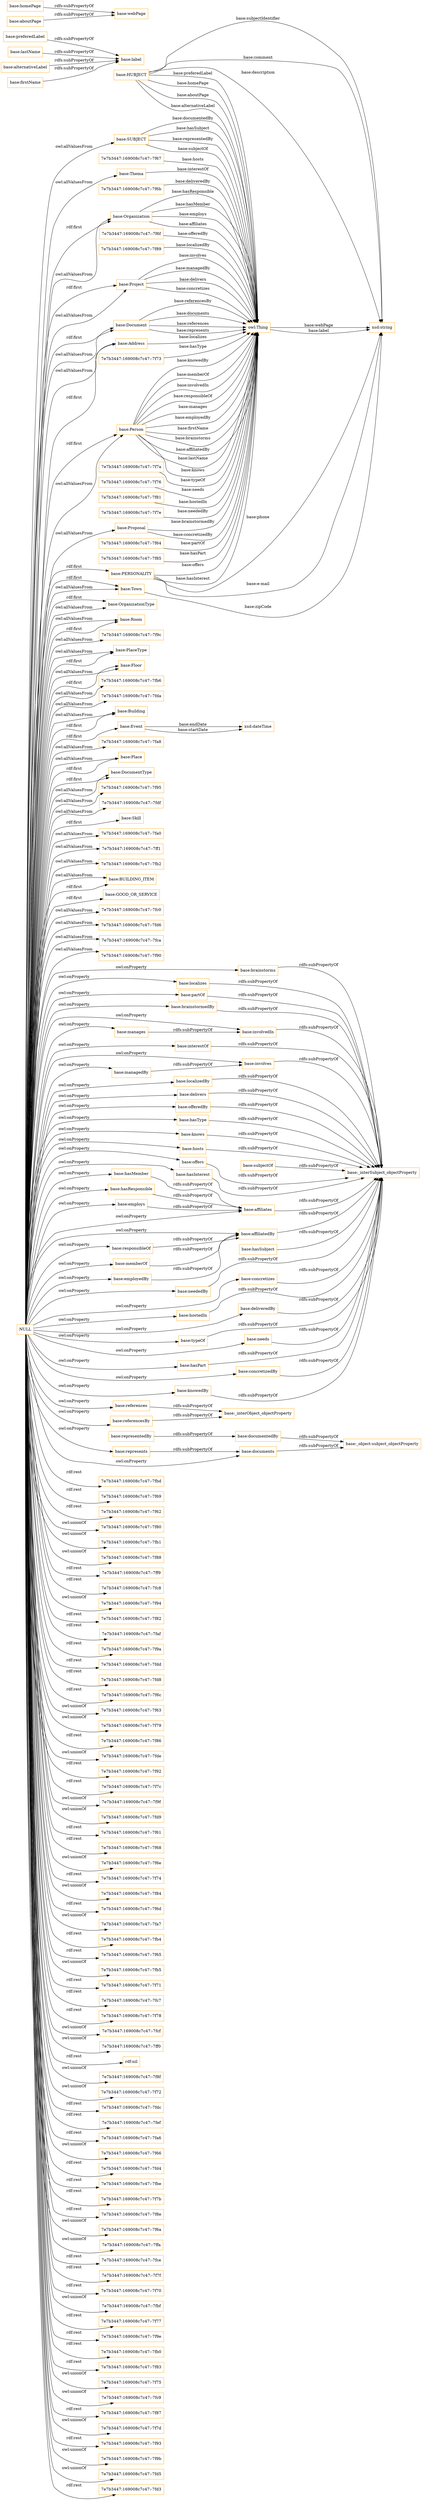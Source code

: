 digraph ar2dtool_diagram { 
rankdir=LR;
size="1501"
node [shape = rectangle, color="orange"]; "7e7b3447:169008c7c47:-7f85" "base:OrganizationType" "base:Room" "7e7b3447:169008c7c47:-7f9c" "base:PlaceType" "base:Project" "base:Floor" "7e7b3447:169008c7c47:-7fb6" "base:Town" "base:Document" "7e7b3447:169008c7c47:-7f67" "base:Thema" "7e7b3447:169008c7c47:-7fda" "7e7b3447:169008c7c47:-7f6b" "base:Building" "base:Organization" "7e7b3447:169008c7c47:-7f6f" "7e7b3447:169008c7c47:-7f89" "base:PERSONALITY" "base:Event" "7e7b3447:169008c7c47:-7fa8" "base:Place" "base:DocumentType" "base:Address" "7e7b3447:169008c7c47:-7f73" "7e7b3447:169008c7c47:-7f95" "base:Person" "7e7b3447:169008c7c47:-7fdf" "7e7b3447:169008c7c47:-7f7a" "7e7b3447:169008c7c47:-7f76" "7e7b3447:169008c7c47:-7f81" "base:Skill" "7e7b3447:169008c7c47:-7fa0" "7e7b3447:169008c7c47:-7f7e" "base:Proposal" "base:HUBJECT" "7e7b3447:169008c7c47:-7f64" "7e7b3447:169008c7c47:-7ff1" "7e7b3447:169008c7c47:-7fb2" "base:BUILDING_ITEM" "base:GOOD_OR_SERVICE" "7e7b3447:169008c7c47:-7fc0" "7e7b3447:169008c7c47:-7fd6" "7e7b3447:169008c7c47:-7fca" "base:SUBJECT" "7e7b3447:169008c7c47:-7f90" ; /*classes style*/
	"base:partOf" -> "base:_interSubject_objectProperty" [ label = "rdfs:subPropertyOf" ];
	"base:brainstormedBy" -> "base:_interSubject_objectProperty" [ label = "rdfs:subPropertyOf" ];
	"base:manages" -> "base:involvedIn" [ label = "rdfs:subPropertyOf" ];
	"base:involvedIn" -> "base:_interSubject_objectProperty" [ label = "rdfs:subPropertyOf" ];
	"base:preferedLabel" -> "base:label" [ label = "rdfs:subPropertyOf" ];
	"base:interestOf" -> "base:_interSubject_objectProperty" [ label = "rdfs:subPropertyOf" ];
	"base:managedBy" -> "base:involves" [ label = "rdfs:subPropertyOf" ];
	"base:localizedBy" -> "base:_interSubject_objectProperty" [ label = "rdfs:subPropertyOf" ];
	"base:lastName" -> "base:label" [ label = "rdfs:subPropertyOf" ];
	"base:delivers" -> "base:_interSubject_objectProperty" [ label = "rdfs:subPropertyOf" ];
	"base:homePage" -> "base:webPage" [ label = "rdfs:subPropertyOf" ];
	"base:offeredBy" -> "base:_interSubject_objectProperty" [ label = "rdfs:subPropertyOf" ];
	"base:hasType" -> "base:_interSubject_objectProperty" [ label = "rdfs:subPropertyOf" ];
	"base:knows" -> "base:_interSubject_objectProperty" [ label = "rdfs:subPropertyOf" ];
	"base:alternativeLabel" -> "base:label" [ label = "rdfs:subPropertyOf" ];
	"base:referencesBy" -> "base:_interObject_objectProperty" [ label = "rdfs:subPropertyOf" ];
	"base:representedBy" -> "base:documentedBy" [ label = "rdfs:subPropertyOf" ];
	"base:hosts" -> "base:_interSubject_objectProperty" [ label = "rdfs:subPropertyOf" ];
	"base:subjectOf" -> "base:_interSubject_objectProperty" [ label = "rdfs:subPropertyOf" ];
	"base:documents" -> "base:_object-subject_objectProperty" [ label = "rdfs:subPropertyOf" ];
	"base:offers" -> "base:_interSubject_objectProperty" [ label = "rdfs:subPropertyOf" ];
	"base:documentedBy" -> "base:_object-subject_objectProperty" [ label = "rdfs:subPropertyOf" ];
	"base:hasInterest" -> "base:_interSubject_objectProperty" [ label = "rdfs:subPropertyOf" ];
	"base:affiliates" -> "base:_interSubject_objectProperty" [ label = "rdfs:subPropertyOf" ];
	"base:employedBy" -> "base:affiliatedBy" [ label = "rdfs:subPropertyOf" ];
	"base:aboutPage" -> "base:webPage" [ label = "rdfs:subPropertyOf" ];
	"base:affiliatedBy" -> "base:_interSubject_objectProperty" [ label = "rdfs:subPropertyOf" ];
	"base:hasSubject" -> "base:_interSubject_objectProperty" [ label = "rdfs:subPropertyOf" ];
	"NULL" -> "base:managedBy" [ label = "owl:onProperty" ];
	"NULL" -> "7e7b3447:169008c7c47:-7fbd" [ label = "rdf:rest" ];
	"NULL" -> "7e7b3447:169008c7c47:-7f69" [ label = "rdf:rest" ];
	"NULL" -> "7e7b3447:169008c7c47:-7f62" [ label = "rdf:rest" ];
	"NULL" -> "base:hosts" [ label = "owl:onProperty" ];
	"NULL" -> "7e7b3447:169008c7c47:-7f80" [ label = "owl:unionOf" ];
	"NULL" -> "base:BUILDING_ITEM" [ label = "rdf:first" ];
	"NULL" -> "base:localizedBy" [ label = "owl:onProperty" ];
	"NULL" -> "base:Thema" [ label = "owl:allValuesFrom" ];
	"NULL" -> "base:neededBy" [ label = "owl:onProperty" ];
	"NULL" -> "base:represents" [ label = "owl:onProperty" ];
	"NULL" -> "base:concretizes" [ label = "owl:onProperty" ];
	"NULL" -> "7e7b3447:169008c7c47:-7f9c" [ label = "owl:allValuesFrom" ];
	"NULL" -> "7e7b3447:169008c7c47:-7fb1" [ label = "owl:unionOf" ];
	"NULL" -> "7e7b3447:169008c7c47:-7f88" [ label = "owl:unionOf" ];
	"NULL" -> "7e7b3447:169008c7c47:-7ff9" [ label = "rdf:rest" ];
	"NULL" -> "7e7b3447:169008c7c47:-7fc8" [ label = "rdf:rest" ];
	"NULL" -> "7e7b3447:169008c7c47:-7fa8" [ label = "owl:allValuesFrom" ];
	"NULL" -> "base:referencesBy" [ label = "owl:onProperty" ];
	"NULL" -> "base:BUILDING_ITEM" [ label = "owl:allValuesFrom" ];
	"NULL" -> "base:Document" [ label = "owl:allValuesFrom" ];
	"NULL" -> "base:affiliatedBy" [ label = "owl:onProperty" ];
	"NULL" -> "base:Project" [ label = "owl:allValuesFrom" ];
	"NULL" -> "7e7b3447:169008c7c47:-7f90" [ label = "owl:allValuesFrom" ];
	"NULL" -> "base:Skill" [ label = "rdf:first" ];
	"NULL" -> "7e7b3447:169008c7c47:-7f94" [ label = "owl:unionOf" ];
	"NULL" -> "base:knows" [ label = "owl:onProperty" ];
	"NULL" -> "base:OrganizationType" [ label = "owl:allValuesFrom" ];
	"NULL" -> "7e7b3447:169008c7c47:-7fb6" [ label = "owl:allValuesFrom" ];
	"NULL" -> "7e7b3447:169008c7c47:-7f82" [ label = "rdf:rest" ];
	"NULL" -> "base:responsibleOf" [ label = "owl:onProperty" ];
	"NULL" -> "7e7b3447:169008c7c47:-7faf" [ label = "rdf:rest" ];
	"NULL" -> "base:offers" [ label = "owl:onProperty" ];
	"NULL" -> "7e7b3447:169008c7c47:-7f9a" [ label = "rdf:rest" ];
	"NULL" -> "7e7b3447:169008c7c47:-7fdd" [ label = "rdf:rest" ];
	"NULL" -> "7e7b3447:169008c7c47:-7fd8" [ label = "rdf:rest" ];
	"NULL" -> "7e7b3447:169008c7c47:-7f6c" [ label = "rdf:rest" ];
	"NULL" -> "7e7b3447:169008c7c47:-7f63" [ label = "owl:unionOf" ];
	"NULL" -> "7e7b3447:169008c7c47:-7f79" [ label = "owl:unionOf" ];
	"NULL" -> "base:Room" [ label = "rdf:first" ];
	"NULL" -> "7e7b3447:169008c7c47:-7f86" [ label = "rdf:rest" ];
	"NULL" -> "7e7b3447:169008c7c47:-7fde" [ label = "owl:unionOf" ];
	"NULL" -> "7e7b3447:169008c7c47:-7f92" [ label = "rdf:rest" ];
	"NULL" -> "base:hostedIn" [ label = "owl:onProperty" ];
	"NULL" -> "base:hasMember" [ label = "owl:onProperty" ];
	"NULL" -> "7e7b3447:169008c7c47:-7fa0" [ label = "owl:allValuesFrom" ];
	"NULL" -> "base:Town" [ label = "owl:allValuesFrom" ];
	"NULL" -> "7e7b3447:169008c7c47:-7fdf" [ label = "owl:allValuesFrom" ];
	"NULL" -> "base:PlaceType" [ label = "rdf:first" ];
	"NULL" -> "base:Organization" [ label = "rdf:first" ];
	"NULL" -> "7e7b3447:169008c7c47:-7f7c" [ label = "rdf:rest" ];
	"NULL" -> "7e7b3447:169008c7c47:-7f9f" [ label = "owl:unionOf" ];
	"NULL" -> "7e7b3447:169008c7c47:-7fda" [ label = "owl:allValuesFrom" ];
	"NULL" -> "7e7b3447:169008c7c47:-7fd9" [ label = "owl:unionOf" ];
	"NULL" -> "7e7b3447:169008c7c47:-7f61" [ label = "rdf:rest" ];
	"NULL" -> "7e7b3447:169008c7c47:-7f68" [ label = "rdf:rest" ];
	"NULL" -> "base:Proposal" [ label = "owl:allValuesFrom" ];
	"NULL" -> "base:Floor" [ label = "rdf:first" ];
	"NULL" -> "7e7b3447:169008c7c47:-7f6e" [ label = "owl:unionOf" ];
	"NULL" -> "7e7b3447:169008c7c47:-7f74" [ label = "rdf:rest" ];
	"NULL" -> "7e7b3447:169008c7c47:-7f84" [ label = "owl:unionOf" ];
	"NULL" -> "7e7b3447:169008c7c47:-7f6d" [ label = "rdf:rest" ];
	"NULL" -> "7e7b3447:169008c7c47:-7fa7" [ label = "owl:unionOf" ];
	"NULL" -> "7e7b3447:169008c7c47:-7fb4" [ label = "rdf:rest" ];
	"NULL" -> "7e7b3447:169008c7c47:-7f65" [ label = "rdf:rest" ];
	"NULL" -> "base:DocumentType" [ label = "owl:allValuesFrom" ];
	"NULL" -> "base:delivers" [ label = "owl:onProperty" ];
	"NULL" -> "base:involvedIn" [ label = "owl:onProperty" ];
	"NULL" -> "base:deliveredBy" [ label = "owl:onProperty" ];
	"NULL" -> "7e7b3447:169008c7c47:-7fb5" [ label = "owl:unionOf" ];
	"NULL" -> "7e7b3447:169008c7c47:-7f71" [ label = "rdf:rest" ];
	"NULL" -> "7e7b3447:169008c7c47:-7fc7" [ label = "rdf:rest" ];
	"NULL" -> "base:manages" [ label = "owl:onProperty" ];
	"NULL" -> "7e7b3447:169008c7c47:-7f78" [ label = "rdf:rest" ];
	"NULL" -> "base:partOf" [ label = "owl:onProperty" ];
	"NULL" -> "base:DocumentType" [ label = "rdf:first" ];
	"NULL" -> "base:Place" [ label = "rdf:first" ];
	"NULL" -> "base:employedBy" [ label = "owl:onProperty" ];
	"NULL" -> "base:typeOf" [ label = "owl:onProperty" ];
	"NULL" -> "7e7b3447:169008c7c47:-7fcf" [ label = "owl:unionOf" ];
	"NULL" -> "base:Person" [ label = "rdf:first" ];
	"NULL" -> "7e7b3447:169008c7c47:-7ff0" [ label = "owl:unionOf" ];
	"NULL" -> "rdf:nil" [ label = "rdf:rest" ];
	"NULL" -> "base:needs" [ label = "owl:onProperty" ];
	"NULL" -> "base:hasInterest" [ label = "owl:onProperty" ];
	"NULL" -> "base:Town" [ label = "rdf:first" ];
	"NULL" -> "base:documents" [ label = "owl:onProperty" ];
	"NULL" -> "7e7b3447:169008c7c47:-7ff1" [ label = "owl:allValuesFrom" ];
	"NULL" -> "base:hasPart" [ label = "owl:onProperty" ];
	"NULL" -> "base:concretizedBy" [ label = "owl:onProperty" ];
	"NULL" -> "7e7b3447:169008c7c47:-7f8f" [ label = "owl:unionOf" ];
	"NULL" -> "7e7b3447:169008c7c47:-7f72" [ label = "owl:unionOf" ];
	"NULL" -> "base:interestOf" [ label = "owl:onProperty" ];
	"NULL" -> "base:Organization" [ label = "owl:allValuesFrom" ];
	"NULL" -> "7e7b3447:169008c7c47:-7fdc" [ label = "rdf:rest" ];
	"NULL" -> "7e7b3447:169008c7c47:-7fb2" [ label = "owl:allValuesFrom" ];
	"NULL" -> "base:OrganizationType" [ label = "rdf:first" ];
	"NULL" -> "base:involves" [ label = "owl:onProperty" ];
	"NULL" -> "base:hasType" [ label = "owl:onProperty" ];
	"NULL" -> "base:GOOD_OR_SERVICE" [ label = "rdf:first" ];
	"NULL" -> "7e7b3447:169008c7c47:-7fef" [ label = "rdf:rest" ];
	"NULL" -> "7e7b3447:169008c7c47:-7fa6" [ label = "rdf:rest" ];
	"NULL" -> "base:Event" [ label = "rdf:first" ];
	"NULL" -> "7e7b3447:169008c7c47:-7f66" [ label = "owl:unionOf" ];
	"NULL" -> "7e7b3447:169008c7c47:-7fd4" [ label = "rdf:rest" ];
	"NULL" -> "base:PERSONALITY" [ label = "rdf:first" ];
	"NULL" -> "base:knowedBy" [ label = "owl:onProperty" ];
	"NULL" -> "base:hasResponsible" [ label = "owl:onProperty" ];
	"NULL" -> "7e7b3447:169008c7c47:-7fbe" [ label = "rdf:rest" ];
	"NULL" -> "base:Floor" [ label = "owl:allValuesFrom" ];
	"NULL" -> "base:Room" [ label = "owl:allValuesFrom" ];
	"NULL" -> "7e7b3447:169008c7c47:-7fc0" [ label = "owl:allValuesFrom" ];
	"NULL" -> "7e7b3447:169008c7c47:-7f7b" [ label = "rdf:rest" ];
	"NULL" -> "base:Document" [ label = "rdf:first" ];
	"NULL" -> "base:Project" [ label = "rdf:first" ];
	"NULL" -> "base:employs" [ label = "owl:onProperty" ];
	"NULL" -> "base:Person" [ label = "owl:allValuesFrom" ];
	"NULL" -> "base:PlaceType" [ label = "owl:allValuesFrom" ];
	"NULL" -> "7e7b3447:169008c7c47:-7f8e" [ label = "rdf:rest" ];
	"NULL" -> "7e7b3447:169008c7c47:-7fd6" [ label = "owl:allValuesFrom" ];
	"NULL" -> "7e7b3447:169008c7c47:-7f6a" [ label = "owl:unionOf" ];
	"NULL" -> "7e7b3447:169008c7c47:-7ffa" [ label = "owl:unionOf" ];
	"NULL" -> "base:Place" [ label = "owl:allValuesFrom" ];
	"NULL" -> "base:brainstorms" [ label = "owl:onProperty" ];
	"NULL" -> "base:Address" [ label = "owl:allValuesFrom" ];
	"NULL" -> "base:memberOf" [ label = "owl:onProperty" ];
	"NULL" -> "7e7b3447:169008c7c47:-7fce" [ label = "rdf:rest" ];
	"NULL" -> "7e7b3447:169008c7c47:-7f7f" [ label = "rdf:rest" ];
	"NULL" -> "7e7b3447:169008c7c47:-7f70" [ label = "rdf:rest" ];
	"NULL" -> "7e7b3447:169008c7c47:-7fbf" [ label = "owl:unionOf" ];
	"NULL" -> "base:offeredBy" [ label = "owl:onProperty" ];
	"NULL" -> "7e7b3447:169008c7c47:-7f77" [ label = "rdf:rest" ];
	"NULL" -> "7e7b3447:169008c7c47:-7f9e" [ label = "rdf:rest" ];
	"NULL" -> "base:localizes" [ label = "owl:onProperty" ];
	"NULL" -> "7e7b3447:169008c7c47:-7f95" [ label = "owl:allValuesFrom" ];
	"NULL" -> "base:SUBJECT" [ label = "owl:allValuesFrom" ];
	"NULL" -> "7e7b3447:169008c7c47:-7fb0" [ label = "rdf:rest" ];
	"NULL" -> "base:affiliates" [ label = "owl:onProperty" ];
	"NULL" -> "7e7b3447:169008c7c47:-7f83" [ label = "rdf:rest" ];
	"NULL" -> "7e7b3447:169008c7c47:-7f75" [ label = "owl:unionOf" ];
	"NULL" -> "7e7b3447:169008c7c47:-7fc9" [ label = "owl:unionOf" ];
	"NULL" -> "base:brainstormedBy" [ label = "owl:onProperty" ];
	"NULL" -> "base:Building" [ label = "rdf:first" ];
	"NULL" -> "7e7b3447:169008c7c47:-7fca" [ label = "owl:allValuesFrom" ];
	"NULL" -> "7e7b3447:169008c7c47:-7f87" [ label = "rdf:rest" ];
	"NULL" -> "7e7b3447:169008c7c47:-7f7d" [ label = "owl:unionOf" ];
	"NULL" -> "base:references" [ label = "owl:onProperty" ];
	"NULL" -> "7e7b3447:169008c7c47:-7f93" [ label = "rdf:rest" ];
	"NULL" -> "7e7b3447:169008c7c47:-7f9b" [ label = "owl:unionOf" ];
	"NULL" -> "7e7b3447:169008c7c47:-7fd5" [ label = "owl:unionOf" ];
	"NULL" -> "base:Address" [ label = "rdf:first" ];
	"NULL" -> "base:Building" [ label = "owl:allValuesFrom" ];
	"NULL" -> "7e7b3447:169008c7c47:-7fd3" [ label = "rdf:rest" ];
	"base:employs" -> "base:affiliates" [ label = "rdfs:subPropertyOf" ];
	"base:responsibleOf" -> "base:affiliatedBy" [ label = "rdfs:subPropertyOf" ];
	"base:neededBy" -> "base:_interSubject_objectProperty" [ label = "rdfs:subPropertyOf" ];
	"base:brainstorms" -> "base:_interSubject_objectProperty" [ label = "rdfs:subPropertyOf" ];
	"base:hostedIn" -> "base:_interSubject_objectProperty" [ label = "rdfs:subPropertyOf" ];
	"base:deliveredBy" -> "base:_interSubject_objectProperty" [ label = "rdfs:subPropertyOf" ];
	"base:represents" -> "base:documents" [ label = "rdfs:subPropertyOf" ];
	"base:hasResponsible" -> "base:affiliates" [ label = "rdfs:subPropertyOf" ];
	"base:concretizedBy" -> "base:_interSubject_objectProperty" [ label = "rdfs:subPropertyOf" ];
	"base:references" -> "base:_interObject_objectProperty" [ label = "rdfs:subPropertyOf" ];
	"base:involves" -> "base:_interSubject_objectProperty" [ label = "rdfs:subPropertyOf" ];
	"base:concretizes" -> "base:_interSubject_objectProperty" [ label = "rdfs:subPropertyOf" ];
	"base:memberOf" -> "base:affiliatedBy" [ label = "rdfs:subPropertyOf" ];
	"base:firstName" -> "base:label" [ label = "rdfs:subPropertyOf" ];
	"base:knowedBy" -> "base:_interSubject_objectProperty" [ label = "rdfs:subPropertyOf" ];
	"base:needs" -> "base:_interSubject_objectProperty" [ label = "rdfs:subPropertyOf" ];
	"base:localizes" -> "base:_interSubject_objectProperty" [ label = "rdfs:subPropertyOf" ];
	"base:hasMember" -> "base:affiliates" [ label = "rdfs:subPropertyOf" ];
	"base:typeOf" -> "base:_interSubject_objectProperty" [ label = "rdfs:subPropertyOf" ];
	"base:hasPart" -> "base:_interSubject_objectProperty" [ label = "rdfs:subPropertyOf" ];
	"base:Event" -> "xsd:dateTime" [ label = "base:endDate" ];
	"base:Person" -> "owl:Thing" [ label = "base:knows" ];
	"base:Town" -> "xsd:string" [ label = "base:zipCode" ];
	"base:Organization" -> "owl:Thing" [ label = "base:hasMember" ];
	"base:Organization" -> "owl:Thing" [ label = "base:employs" ];
	"base:Organization" -> "owl:Thing" [ label = "base:affiliates" ];
	"base:Person" -> "owl:Thing" [ label = "base:knowedBy" ];
	"7e7b3447:169008c7c47:-7f6b" -> "owl:Thing" [ label = "base:deliveredBy" ];
	"7e7b3447:169008c7c47:-7f81" -> "owl:Thing" [ label = "base:hostedIn" ];
	"base:Person" -> "owl:Thing" [ label = "base:memberOf" ];
	"base:HUBJECT" -> "xsd:string" [ label = "base:subjectIdentifier" ];
	"base:Event" -> "xsd:dateTime" [ label = "base:startDate" ];
	"base:SUBJECT" -> "owl:Thing" [ label = "base:documentedBy" ];
	"base:PERSONALITY" -> "owl:Thing" [ label = "base:offers" ];
	"base:Person" -> "owl:Thing" [ label = "base:involvedIn" ];
	"owl:Thing" -> "xsd:string" [ label = "base:webPage" ];
	"base:Person" -> "owl:Thing" [ label = "base:responsibleOf" ];
	"base:PERSONALITY" -> "xsd:string" [ label = "base:phone" ];
	"base:Person" -> "owl:Thing" [ label = "base:manages" ];
	"base:Document" -> "owl:Thing" [ label = "base:represents" ];
	"base:Person" -> "owl:Thing" [ label = "base:employedBy" ];
	"base:SUBJECT" -> "owl:Thing" [ label = "base:hasSubject" ];
	"base:Organization" -> "owl:Thing" [ label = "base:hasResponsible" ];
	"7e7b3447:169008c7c47:-7f7a" -> "owl:Thing" [ label = "base:typeOf" ];
	"base:SUBJECT" -> "owl:Thing" [ label = "base:representedBy" ];
	"7e7b3447:169008c7c47:-7f89" -> "owl:Thing" [ label = "base:localizedBy" ];
	"base:HUBJECT" -> "owl:Thing" [ label = "base:homePage" ];
	"7e7b3447:169008c7c47:-7f76" -> "owl:Thing" [ label = "base:needs" ];
	"base:HUBJECT" -> "owl:Thing" [ label = "base:aboutPage" ];
	"7e7b3447:169008c7c47:-7f7e" -> "owl:Thing" [ label = "base:neededBy" ];
	"7e7b3447:169008c7c47:-7f73" -> "owl:Thing" [ label = "base:hasType" ];
	"base:HUBJECT" -> "xsd:string" [ label = "base:comment" ];
	"base:Project" -> "owl:Thing" [ label = "base:delivers" ];
	"base:HUBJECT" -> "owl:Thing" [ label = "base:alternativeLabel" ];
	"base:Document" -> "owl:Thing" [ label = "base:referencesBy" ];
	"base:Person" -> "owl:Thing" [ label = "base:firstName" ];
	"7e7b3447:169008c7c47:-7f64" -> "owl:Thing" [ label = "base:partOf" ];
	"base:Address" -> "owl:Thing" [ label = "base:localizes" ];
	"base:Document" -> "owl:Thing" [ label = "base:documents" ];
	"base:Proposal" -> "owl:Thing" [ label = "base:concretizedBy" ];
	"7e7b3447:169008c7c47:-7f67" -> "owl:Thing" [ label = "base:hosts" ];
	"base:Project" -> "owl:Thing" [ label = "base:concretizes" ];
	"base:HUBJECT" -> "xsd:string" [ label = "base:description" ];
	"base:Document" -> "owl:Thing" [ label = "base:references" ];
	"base:Thema" -> "owl:Thing" [ label = "base:interestOf" ];
	"base:HUBJECT" -> "owl:Thing" [ label = "base:preferedLabel" ];
	"base:Person" -> "owl:Thing" [ label = "base:brainstorms" ];
	"7e7b3447:169008c7c47:-7f6f" -> "owl:Thing" [ label = "base:offeredBy" ];
	"base:PERSONALITY" -> "owl:Thing" [ label = "base:hasInterest" ];
	"7e7b3447:169008c7c47:-7f85" -> "owl:Thing" [ label = "base:hasPart" ];
	"base:Person" -> "owl:Thing" [ label = "base:affiliatedBy" ];
	"base:Proposal" -> "owl:Thing" [ label = "base:brainstormedBy" ];
	"base:SUBJECT" -> "owl:Thing" [ label = "base:subjectOf" ];
	"base:PERSONALITY" -> "xsd:string" [ label = "base:e-mail" ];
	"base:Project" -> "owl:Thing" [ label = "base:involves" ];
	"owl:Thing" -> "xsd:string" [ label = "base:label" ];
	"base:Person" -> "owl:Thing" [ label = "base:lastName" ];
	"base:Project" -> "owl:Thing" [ label = "base:managedBy" ];

}
